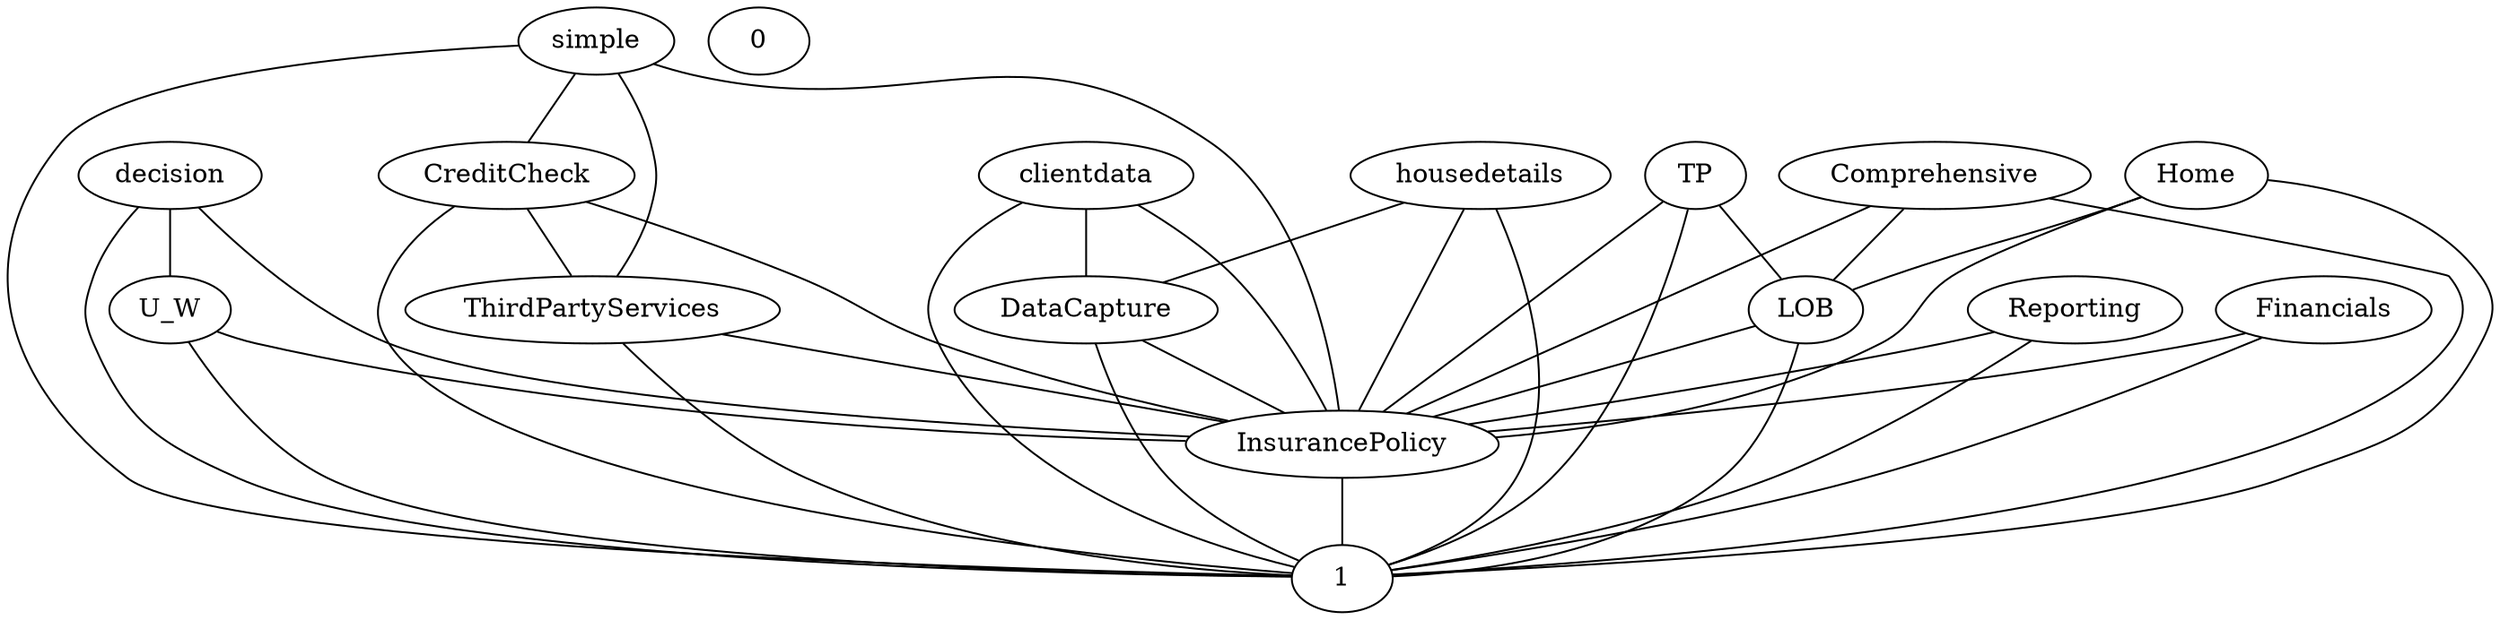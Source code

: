 graph G {
  simple;
  ThirdPartyServices;
  decision;
  InsurancePolicy;
  clientdata;
  TP;
  Reporting;
  Comprehensive;
  DataCapture;
  U_W;
  Financials;
  housedetails;
  Home;
  CreditCheck;
  0;
  1;
  LOB;
  Reporting -- InsurancePolicy;
  U_W -- InsurancePolicy;
  simple -- CreditCheck;
  ThirdPartyServices -- InsurancePolicy;
  LOB -- InsurancePolicy;
  DataCapture -- InsurancePolicy;
  housedetails -- DataCapture;
  clientdata -- DataCapture;
  CreditCheck -- ThirdPartyServices;
  InsurancePolicy -- 1;
  Home -- LOB;
  Financials -- InsurancePolicy;
  decision -- U_W;
  simple -- ThirdPartyServices;
  ThirdPartyServices -- 1;
  decision -- InsurancePolicy;
  clientdata -- InsurancePolicy;
  TP -- LOB;
  Reporting -- 1;
  Comprehensive -- LOB;
  DataCapture -- 1;
  U_W -- 1;
  Financials -- 1;
  housedetails -- InsurancePolicy;
  housedetails -- 1;
  Home -- InsurancePolicy;
  CreditCheck -- InsurancePolicy;
  CreditCheck -- 1;
  LOB -- 1;
  simple -- InsurancePolicy;
  simple -- 1;
  decision -- 1;
  clientdata -- 1;
  TP -- InsurancePolicy;
  TP -- 1;
  Comprehensive -- InsurancePolicy;
  Comprehensive -- 1;
  Home -- 1;
}
